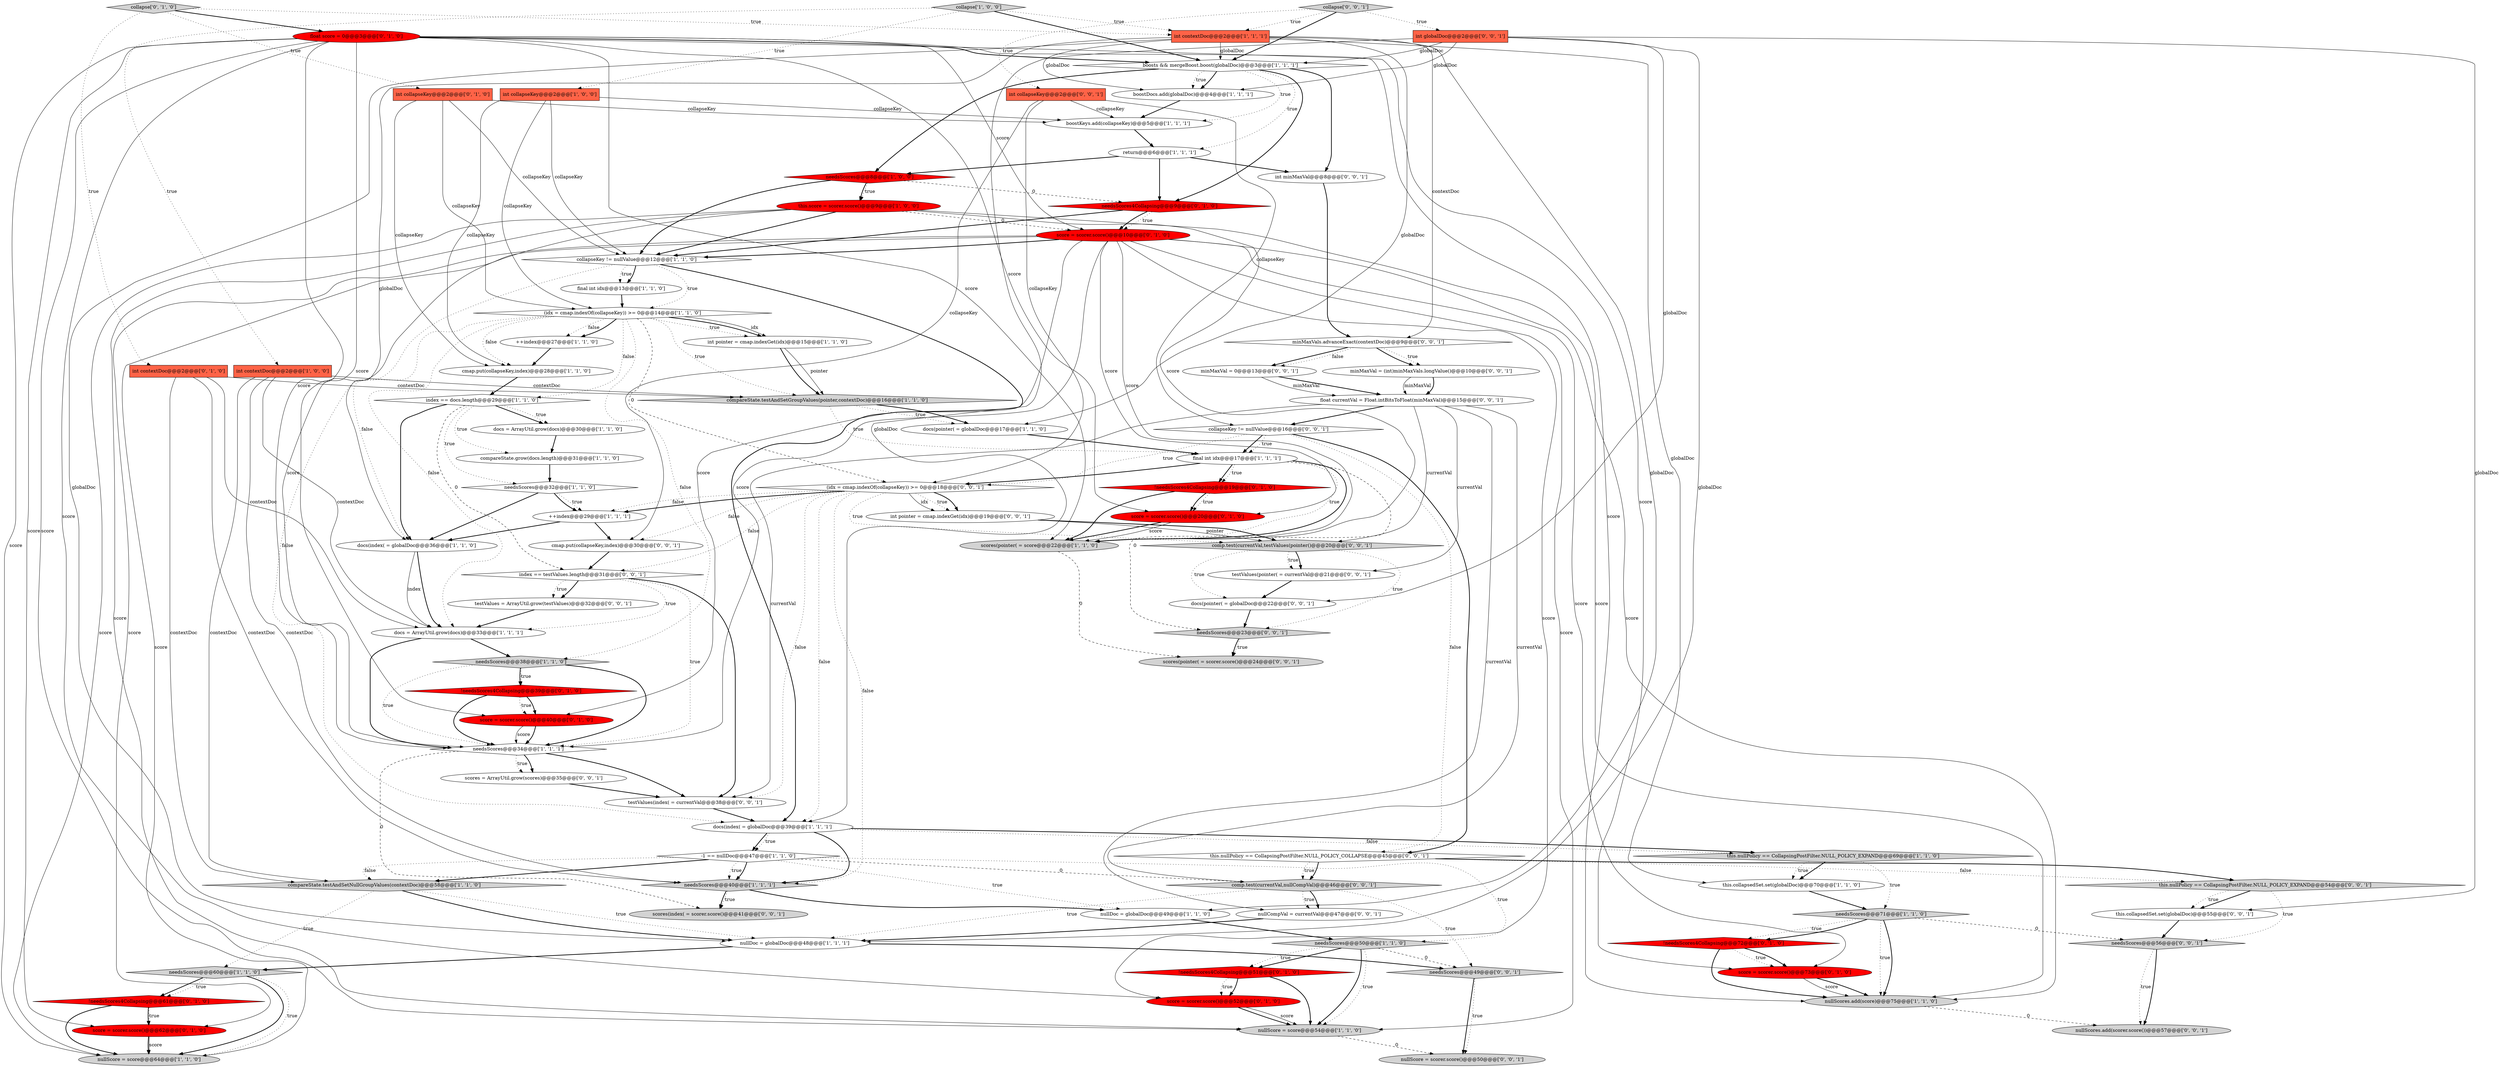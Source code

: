 digraph {
59 [style = filled, label = "needsScores@@@56@@@['0', '0', '1']", fillcolor = lightgray, shape = diamond image = "AAA0AAABBB3BBB"];
11 [style = filled, label = "(idx = cmap.indexOf(collapseKey)) >= 0@@@14@@@['1', '1', '0']", fillcolor = white, shape = diamond image = "AAA0AAABBB1BBB"];
3 [style = filled, label = "collapse['1', '0', '0']", fillcolor = lightgray, shape = diamond image = "AAA0AAABBB1BBB"];
84 [style = filled, label = "testValues(pointer( = currentVal@@@21@@@['0', '0', '1']", fillcolor = white, shape = ellipse image = "AAA0AAABBB3BBB"];
8 [style = filled, label = "nullScore = score@@@54@@@['1', '1', '0']", fillcolor = lightgray, shape = ellipse image = "AAA0AAABBB1BBB"];
71 [style = filled, label = "minMaxVals.advanceExact(contextDoc)@@@9@@@['0', '0', '1']", fillcolor = white, shape = diamond image = "AAA0AAABBB3BBB"];
73 [style = filled, label = "this.nullPolicy == CollapsingPostFilter.NULL_POLICY_COLLAPSE@@@45@@@['0', '0', '1']", fillcolor = white, shape = diamond image = "AAA0AAABBB3BBB"];
87 [style = filled, label = "int collapseKey@@@2@@@['0', '0', '1']", fillcolor = tomato, shape = box image = "AAA0AAABBB3BBB"];
77 [style = filled, label = "nullCompVal = currentVal@@@47@@@['0', '0', '1']", fillcolor = white, shape = ellipse image = "AAA0AAABBB3BBB"];
2 [style = filled, label = "nullScores.add(score)@@@75@@@['1', '1', '0']", fillcolor = lightgray, shape = ellipse image = "AAA0AAABBB1BBB"];
1 [style = filled, label = "needsScores@@@32@@@['1', '1', '0']", fillcolor = white, shape = diamond image = "AAA0AAABBB1BBB"];
76 [style = filled, label = "needsScores@@@23@@@['0', '0', '1']", fillcolor = lightgray, shape = diamond image = "AAA0AAABBB3BBB"];
32 [style = filled, label = "int contextDoc@@@2@@@['1', '0', '0']", fillcolor = tomato, shape = box image = "AAA0AAABBB1BBB"];
86 [style = filled, label = "int minMaxVal@@@8@@@['0', '0', '1']", fillcolor = white, shape = ellipse image = "AAA0AAABBB3BBB"];
82 [style = filled, label = "index == testValues.length@@@31@@@['0', '0', '1']", fillcolor = white, shape = diamond image = "AAA0AAABBB3BBB"];
16 [style = filled, label = "nullDoc = globalDoc@@@49@@@['1', '1', '0']", fillcolor = white, shape = ellipse image = "AAA0AAABBB1BBB"];
52 [style = filled, label = "score = scorer.score()@@@40@@@['0', '1', '0']", fillcolor = red, shape = ellipse image = "AAA1AAABBB2BBB"];
65 [style = filled, label = "minMaxVal = (int)minMaxVals.longValue()@@@10@@@['0', '0', '1']", fillcolor = white, shape = ellipse image = "AAA0AAABBB3BBB"];
60 [style = filled, label = "cmap.put(collapseKey,index)@@@30@@@['0', '0', '1']", fillcolor = white, shape = ellipse image = "AAA0AAABBB3BBB"];
61 [style = filled, label = "comp.test(currentVal,testValues(pointer()@@@20@@@['0', '0', '1']", fillcolor = lightgray, shape = diamond image = "AAA0AAABBB3BBB"];
21 [style = filled, label = "compareState.grow(docs.length)@@@31@@@['1', '1', '0']", fillcolor = white, shape = ellipse image = "AAA0AAABBB1BBB"];
29 [style = filled, label = "needsScores@@@60@@@['1', '1', '0']", fillcolor = lightgray, shape = diamond image = "AAA0AAABBB1BBB"];
9 [style = filled, label = "needsScores@@@34@@@['1', '1', '1']", fillcolor = white, shape = diamond image = "AAA0AAABBB1BBB"];
42 [style = filled, label = "nullScore = score@@@64@@@['1', '1', '0']", fillcolor = lightgray, shape = ellipse image = "AAA0AAABBB1BBB"];
51 [style = filled, label = "int collapseKey@@@2@@@['0', '1', '0']", fillcolor = tomato, shape = box image = "AAA0AAABBB2BBB"];
4 [style = filled, label = "int collapseKey@@@2@@@['1', '0', '0']", fillcolor = tomato, shape = box image = "AAA0AAABBB1BBB"];
28 [style = filled, label = "this.nullPolicy == CollapsingPostFilter.NULL_POLICY_EXPAND@@@69@@@['1', '1', '0']", fillcolor = lightgray, shape = diamond image = "AAA0AAABBB1BBB"];
45 [style = filled, label = "!needsScores4Collapsing@@@51@@@['0', '1', '0']", fillcolor = red, shape = diamond image = "AAA1AAABBB2BBB"];
12 [style = filled, label = "compareState.testAndSetGroupValues(pointer,contextDoc)@@@16@@@['1', '1', '0']", fillcolor = lightgray, shape = diamond image = "AAA0AAABBB1BBB"];
50 [style = filled, label = "!needsScores4Collapsing@@@72@@@['0', '1', '0']", fillcolor = red, shape = diamond image = "AAA1AAABBB2BBB"];
10 [style = filled, label = "final int idx@@@13@@@['1', '1', '0']", fillcolor = white, shape = ellipse image = "AAA0AAABBB1BBB"];
85 [style = filled, label = "(idx = cmap.indexOf(collapseKey)) >= 0@@@18@@@['0', '0', '1']", fillcolor = white, shape = diamond image = "AAA0AAABBB3BBB"];
24 [style = filled, label = "boosts && mergeBoost.boost(globalDoc)@@@3@@@['1', '1', '1']", fillcolor = white, shape = diamond image = "AAA0AAABBB1BBB"];
54 [style = filled, label = "float score = 0@@@3@@@['0', '1', '0']", fillcolor = red, shape = ellipse image = "AAA1AAABBB2BBB"];
6 [style = filled, label = "++index@@@27@@@['1', '1', '0']", fillcolor = white, shape = ellipse image = "AAA0AAABBB1BBB"];
17 [style = filled, label = "docs = ArrayUtil.grow(docs)@@@33@@@['1', '1', '1']", fillcolor = white, shape = ellipse image = "AAA0AAABBB1BBB"];
5 [style = filled, label = "this.collapsedSet.set(globalDoc)@@@70@@@['1', '1', '0']", fillcolor = white, shape = ellipse image = "AAA0AAABBB1BBB"];
72 [style = filled, label = "scores(pointer( = scorer.score()@@@24@@@['0', '0', '1']", fillcolor = lightgray, shape = ellipse image = "AAA0AAABBB3BBB"];
46 [style = filled, label = "!needsScores4Collapsing@@@39@@@['0', '1', '0']", fillcolor = red, shape = diamond image = "AAA1AAABBB2BBB"];
7 [style = filled, label = "docs = ArrayUtil.grow(docs)@@@30@@@['1', '1', '0']", fillcolor = white, shape = ellipse image = "AAA0AAABBB1BBB"];
43 [style = filled, label = "score = scorer.score()@@@52@@@['0', '1', '0']", fillcolor = red, shape = ellipse image = "AAA1AAABBB2BBB"];
56 [style = filled, label = "!needsScores4Collapsing@@@61@@@['0', '1', '0']", fillcolor = red, shape = diamond image = "AAA1AAABBB2BBB"];
37 [style = filled, label = "needsScores@@@38@@@['1', '1', '0']", fillcolor = lightgray, shape = diamond image = "AAA0AAABBB1BBB"];
75 [style = filled, label = "int pointer = cmap.indexGet(idx)@@@19@@@['0', '0', '1']", fillcolor = white, shape = ellipse image = "AAA0AAABBB3BBB"];
80 [style = filled, label = "comp.test(currentVal,nullCompVal)@@@46@@@['0', '0', '1']", fillcolor = lightgray, shape = diamond image = "AAA0AAABBB3BBB"];
88 [style = filled, label = "this.collapsedSet.set(globalDoc)@@@55@@@['0', '0', '1']", fillcolor = white, shape = ellipse image = "AAA0AAABBB3BBB"];
62 [style = filled, label = "int globalDoc@@@2@@@['0', '0', '1']", fillcolor = tomato, shape = box image = "AAA0AAABBB3BBB"];
81 [style = filled, label = "testValues(index( = currentVal@@@38@@@['0', '0', '1']", fillcolor = white, shape = ellipse image = "AAA0AAABBB3BBB"];
39 [style = filled, label = "docs(index( = globalDoc@@@39@@@['1', '1', '1']", fillcolor = white, shape = ellipse image = "AAA0AAABBB1BBB"];
64 [style = filled, label = "collapse['0', '0', '1']", fillcolor = lightgray, shape = diamond image = "AAA0AAABBB3BBB"];
36 [style = filled, label = "nullDoc = globalDoc@@@48@@@['1', '1', '1']", fillcolor = white, shape = ellipse image = "AAA0AAABBB1BBB"];
38 [style = filled, label = "scores(pointer( = score@@@22@@@['1', '1', '0']", fillcolor = lightgray, shape = ellipse image = "AAA0AAABBB1BBB"];
89 [style = filled, label = "nullScore = scorer.score()@@@50@@@['0', '0', '1']", fillcolor = lightgray, shape = ellipse image = "AAA0AAABBB3BBB"];
23 [style = filled, label = "docs(pointer( = globalDoc@@@17@@@['1', '1', '0']", fillcolor = white, shape = ellipse image = "AAA0AAABBB1BBB"];
57 [style = filled, label = "score = scorer.score()@@@10@@@['0', '1', '0']", fillcolor = red, shape = ellipse image = "AAA1AAABBB2BBB"];
20 [style = filled, label = "int pointer = cmap.indexGet(idx)@@@15@@@['1', '1', '0']", fillcolor = white, shape = ellipse image = "AAA0AAABBB1BBB"];
78 [style = filled, label = "collapseKey != nullValue@@@16@@@['0', '0', '1']", fillcolor = white, shape = diamond image = "AAA0AAABBB3BBB"];
14 [style = filled, label = "++index@@@29@@@['1', '1', '1']", fillcolor = white, shape = ellipse image = "AAA0AAABBB1BBB"];
70 [style = filled, label = "docs(pointer( = globalDoc@@@22@@@['0', '0', '1']", fillcolor = white, shape = ellipse image = "AAA0AAABBB3BBB"];
34 [style = filled, label = "needsScores@@@40@@@['1', '1', '1']", fillcolor = lightgray, shape = diamond image = "AAA0AAABBB1BBB"];
27 [style = filled, label = "index == docs.length@@@29@@@['1', '1', '0']", fillcolor = white, shape = diamond image = "AAA0AAABBB1BBB"];
67 [style = filled, label = "float currentVal = Float.intBitsToFloat(minMaxVal)@@@15@@@['0', '0', '1']", fillcolor = white, shape = ellipse image = "AAA0AAABBB3BBB"];
22 [style = filled, label = "needsScores@@@50@@@['1', '1', '0']", fillcolor = lightgray, shape = diamond image = "AAA0AAABBB1BBB"];
47 [style = filled, label = "int contextDoc@@@2@@@['0', '1', '0']", fillcolor = tomato, shape = box image = "AAA0AAABBB2BBB"];
15 [style = filled, label = "needsScores@@@8@@@['1', '0', '0']", fillcolor = red, shape = diamond image = "AAA1AAABBB1BBB"];
0 [style = filled, label = "needsScores@@@71@@@['1', '1', '0']", fillcolor = lightgray, shape = diamond image = "AAA0AAABBB1BBB"];
25 [style = filled, label = "final int idx@@@17@@@['1', '1', '1']", fillcolor = white, shape = ellipse image = "AAA0AAABBB1BBB"];
66 [style = filled, label = "testValues = ArrayUtil.grow(testValues)@@@32@@@['0', '0', '1']", fillcolor = white, shape = ellipse image = "AAA0AAABBB3BBB"];
83 [style = filled, label = "scores = ArrayUtil.grow(scores)@@@35@@@['0', '0', '1']", fillcolor = white, shape = ellipse image = "AAA0AAABBB3BBB"];
55 [style = filled, label = "!needsScores4Collapsing@@@19@@@['0', '1', '0']", fillcolor = red, shape = diamond image = "AAA1AAABBB2BBB"];
26 [style = filled, label = "boostKeys.add(collapseKey)@@@5@@@['1', '1', '1']", fillcolor = white, shape = ellipse image = "AAA0AAABBB1BBB"];
33 [style = filled, label = "-1 == nullDoc@@@47@@@['1', '1', '0']", fillcolor = white, shape = diamond image = "AAA0AAABBB1BBB"];
58 [style = filled, label = "score = scorer.score()@@@20@@@['0', '1', '0']", fillcolor = red, shape = ellipse image = "AAA1AAABBB2BBB"];
79 [style = filled, label = "minMaxVal = 0@@@13@@@['0', '0', '1']", fillcolor = white, shape = ellipse image = "AAA0AAABBB3BBB"];
41 [style = filled, label = "cmap.put(collapseKey,index)@@@28@@@['1', '1', '0']", fillcolor = white, shape = ellipse image = "AAA0AAABBB1BBB"];
30 [style = filled, label = "boostDocs.add(globalDoc)@@@4@@@['1', '1', '1']", fillcolor = white, shape = ellipse image = "AAA0AAABBB1BBB"];
35 [style = filled, label = "return@@@6@@@['1', '1', '1']", fillcolor = white, shape = ellipse image = "AAA0AAABBB1BBB"];
53 [style = filled, label = "score = scorer.score()@@@62@@@['0', '1', '0']", fillcolor = red, shape = ellipse image = "AAA1AAABBB2BBB"];
31 [style = filled, label = "docs(index( = globalDoc@@@36@@@['1', '1', '0']", fillcolor = white, shape = ellipse image = "AAA0AAABBB1BBB"];
13 [style = filled, label = "collapseKey != nullValue@@@12@@@['1', '1', '0']", fillcolor = white, shape = diamond image = "AAA0AAABBB1BBB"];
48 [style = filled, label = "score = scorer.score()@@@73@@@['0', '1', '0']", fillcolor = red, shape = ellipse image = "AAA1AAABBB2BBB"];
74 [style = filled, label = "scores(index( = scorer.score()@@@41@@@['0', '0', '1']", fillcolor = lightgray, shape = ellipse image = "AAA0AAABBB3BBB"];
18 [style = filled, label = "compareState.testAndSetNullGroupValues(contextDoc)@@@58@@@['1', '1', '0']", fillcolor = lightgray, shape = diamond image = "AAA0AAABBB1BBB"];
49 [style = filled, label = "collapse['0', '1', '0']", fillcolor = lightgray, shape = diamond image = "AAA0AAABBB2BBB"];
19 [style = filled, label = "this.score = scorer.score()@@@9@@@['1', '0', '0']", fillcolor = red, shape = ellipse image = "AAA1AAABBB1BBB"];
44 [style = filled, label = "needsScores4Collapsing@@@9@@@['0', '1', '0']", fillcolor = red, shape = diamond image = "AAA1AAABBB2BBB"];
40 [style = filled, label = "int contextDoc@@@2@@@['1', '1', '1']", fillcolor = tomato, shape = box image = "AAA0AAABBB1BBB"];
68 [style = filled, label = "needsScores@@@49@@@['0', '0', '1']", fillcolor = lightgray, shape = diamond image = "AAA0AAABBB3BBB"];
69 [style = filled, label = "this.nullPolicy == CollapsingPostFilter.NULL_POLICY_EXPAND@@@54@@@['0', '0', '1']", fillcolor = lightgray, shape = diamond image = "AAA0AAABBB3BBB"];
63 [style = filled, label = "nullScores.add(scorer.score())@@@57@@@['0', '0', '1']", fillcolor = lightgray, shape = ellipse image = "AAA0AAABBB3BBB"];
4->26 [style = solid, label="collapseKey"];
19->9 [style = solid, label="score"];
19->8 [style = solid, label="score"];
57->38 [style = solid, label="score"];
27->1 [style = dotted, label="true"];
65->67 [style = bold, label=""];
61->76 [style = dotted, label="true"];
47->12 [style = solid, label="contextDoc"];
3->24 [style = bold, label=""];
78->73 [style = dotted, label="false"];
36->29 [style = bold, label=""];
57->8 [style = solid, label="score"];
24->35 [style = dotted, label="true"];
73->80 [style = dotted, label="true"];
17->9 [style = bold, label=""];
67->81 [style = solid, label="currentVal"];
51->13 [style = solid, label="collapseKey"];
87->85 [style = solid, label="collapseKey"];
85->75 [style = solid, label="idx"];
11->12 [style = dotted, label="true"];
33->80 [style = dashed, label="0"];
50->2 [style = bold, label=""];
40->36 [style = solid, label="globalDoc"];
67->77 [style = solid, label="currentVal"];
29->56 [style = bold, label=""];
13->10 [style = dotted, label="true"];
3->40 [style = dotted, label="true"];
61->70 [style = dotted, label="true"];
34->74 [style = dotted, label="true"];
85->14 [style = bold, label=""];
0->59 [style = dashed, label="0"];
47->18 [style = solid, label="contextDoc"];
4->41 [style = solid, label="collapseKey"];
11->85 [style = dashed, label="0"];
54->52 [style = solid, label="score"];
24->30 [style = bold, label=""];
37->9 [style = bold, label=""];
32->12 [style = solid, label="contextDoc"];
85->81 [style = dotted, label="false"];
22->8 [style = bold, label=""];
85->14 [style = dotted, label="false"];
33->18 [style = dotted, label="false"];
32->18 [style = solid, label="contextDoc"];
87->26 [style = solid, label="collapseKey"];
80->77 [style = dotted, label="true"];
48->2 [style = solid, label="score"];
73->80 [style = bold, label=""];
45->43 [style = bold, label=""];
33->18 [style = bold, label=""];
20->12 [style = solid, label="pointer"];
51->11 [style = solid, label="collapseKey"];
49->40 [style = dotted, label="true"];
5->0 [style = bold, label=""];
40->23 [style = solid, label="globalDoc"];
85->34 [style = dotted, label="false"];
50->48 [style = dotted, label="true"];
9->74 [style = dashed, label="0"];
27->7 [style = bold, label=""];
21->1 [style = bold, label=""];
67->61 [style = solid, label="currentVal"];
26->35 [style = bold, label=""];
54->38 [style = solid, label="score"];
6->41 [style = bold, label=""];
43->8 [style = bold, label=""];
33->16 [style = dotted, label="true"];
84->70 [style = bold, label=""];
11->17 [style = dotted, label="false"];
38->72 [style = dashed, label="0"];
1->31 [style = bold, label=""];
71->65 [style = bold, label=""];
56->53 [style = bold, label=""];
43->8 [style = solid, label="score"];
45->43 [style = dotted, label="true"];
85->60 [style = dotted, label="false"];
85->75 [style = dotted, label="true"];
80->68 [style = dotted, label="true"];
10->11 [style = bold, label=""];
57->13 [style = bold, label=""];
23->25 [style = bold, label=""];
57->2 [style = solid, label="score"];
64->40 [style = dotted, label="true"];
15->13 [style = bold, label=""];
28->5 [style = bold, label=""];
40->24 [style = solid, label="globalDoc"];
12->23 [style = dotted, label="true"];
48->2 [style = bold, label=""];
35->44 [style = bold, label=""];
54->2 [style = solid, label="score"];
53->42 [style = solid, label="score"];
64->62 [style = dotted, label="true"];
52->9 [style = bold, label=""];
39->34 [style = bold, label=""];
77->36 [style = bold, label=""];
25->55 [style = bold, label=""];
71->79 [style = bold, label=""];
30->26 [style = bold, label=""];
24->44 [style = bold, label=""];
40->30 [style = solid, label="globalDoc"];
27->31 [style = bold, label=""];
57->48 [style = solid, label="score"];
55->38 [style = bold, label=""];
14->60 [style = bold, label=""];
27->21 [style = dotted, label="true"];
73->69 [style = bold, label=""];
75->61 [style = solid, label="pointer"];
17->37 [style = bold, label=""];
37->9 [style = dotted, label="true"];
75->61 [style = bold, label=""];
25->38 [style = dotted, label="true"];
82->66 [style = bold, label=""];
34->74 [style = bold, label=""];
31->17 [style = solid, label="index"];
32->17 [style = solid, label="contextDoc"];
37->46 [style = dotted, label="true"];
73->69 [style = dotted, label="false"];
65->67 [style = solid, label="minMaxVal"];
82->9 [style = dotted, label="true"];
49->51 [style = dotted, label="true"];
86->71 [style = bold, label=""];
49->47 [style = dotted, label="true"];
58->38 [style = solid, label="score"];
54->53 [style = solid, label="score"];
83->81 [style = bold, label=""];
78->85 [style = dotted, label="true"];
19->13 [style = bold, label=""];
37->46 [style = bold, label=""];
24->26 [style = dotted, label="true"];
82->66 [style = dotted, label="true"];
47->17 [style = solid, label="contextDoc"];
0->50 [style = dotted, label="true"];
69->88 [style = bold, label=""];
59->63 [style = bold, label=""];
9->83 [style = bold, label=""];
25->55 [style = dotted, label="true"];
78->73 [style = bold, label=""];
12->25 [style = dotted, label="true"];
57->9 [style = solid, label="score"];
87->60 [style = solid, label="collapseKey"];
62->36 [style = solid, label="globalDoc"];
49->54 [style = bold, label=""];
18->29 [style = dotted, label="true"];
25->38 [style = bold, label=""];
44->57 [style = bold, label=""];
78->25 [style = bold, label=""];
62->39 [style = solid, label="globalDoc"];
13->10 [style = bold, label=""];
11->37 [style = dotted, label="false"];
46->9 [style = bold, label=""];
55->58 [style = dotted, label="true"];
41->27 [style = bold, label=""];
22->45 [style = bold, label=""];
81->39 [style = bold, label=""];
35->15 [style = bold, label=""];
54->58 [style = solid, label="score"];
35->86 [style = bold, label=""];
61->84 [style = dotted, label="true"];
60->82 [style = bold, label=""];
18->36 [style = dotted, label="true"];
52->9 [style = solid, label="score"];
51->26 [style = solid, label="collapseKey"];
53->42 [style = bold, label=""];
69->88 [style = dotted, label="true"];
44->57 [style = dotted, label="true"];
57->58 [style = solid, label="score"];
24->30 [style = dotted, label="true"];
13->39 [style = bold, label=""];
70->76 [style = bold, label=""];
67->78 [style = bold, label=""];
50->48 [style = bold, label=""];
67->80 [style = solid, label="currentVal"];
15->19 [style = bold, label=""];
71->65 [style = dotted, label="true"];
8->89 [style = dashed, label="0"];
39->33 [style = bold, label=""];
19->2 [style = solid, label="score"];
39->28 [style = dotted, label="false"];
11->20 [style = dotted, label="true"];
58->38 [style = bold, label=""];
54->24 [style = bold, label=""];
13->39 [style = dotted, label="false"];
28->0 [style = dotted, label="true"];
25->76 [style = dashed, label="0"];
24->86 [style = bold, label=""];
85->82 [style = dotted, label="false"];
40->5 [style = solid, label="globalDoc"];
19->38 [style = solid, label="score"];
54->42 [style = solid, label="score"];
76->72 [style = dotted, label="true"];
34->16 [style = bold, label=""];
29->42 [style = bold, label=""];
11->6 [style = dotted, label="false"];
45->8 [style = bold, label=""];
14->31 [style = bold, label=""];
4->11 [style = solid, label="collapseKey"];
54->57 [style = solid, label="score"];
57->43 [style = solid, label="score"];
87->78 [style = solid, label="collapseKey"];
13->11 [style = dotted, label="true"];
79->67 [style = bold, label=""];
47->34 [style = solid, label="contextDoc"];
40->16 [style = solid, label="globalDoc"];
31->17 [style = bold, label=""];
78->25 [style = dotted, label="true"];
2->63 [style = dashed, label="0"];
57->52 [style = solid, label="score"];
62->88 [style = solid, label="globalDoc"];
19->42 [style = solid, label="score"];
46->52 [style = dotted, label="true"];
24->15 [style = bold, label=""];
67->84 [style = solid, label="currentVal"];
82->81 [style = bold, label=""];
11->20 [style = bold, label=""];
29->56 [style = dotted, label="true"];
85->39 [style = dotted, label="false"];
62->24 [style = solid, label="globalDoc"];
85->61 [style = dotted, label="true"];
79->67 [style = solid, label="minMaxVal"];
3->32 [style = dotted, label="true"];
61->84 [style = bold, label=""];
27->82 [style = dashed, label="0"];
57->53 [style = solid, label="score"];
25->85 [style = bold, label=""];
11->31 [style = dotted, label="false"];
19->57 [style = dashed, label="0"];
33->34 [style = dotted, label="true"];
54->8 [style = solid, label="score"];
69->59 [style = dotted, label="true"];
11->6 [style = bold, label=""];
0->2 [style = bold, label=""];
3->4 [style = dotted, label="true"];
4->13 [style = solid, label="collapseKey"];
15->44 [style = dashed, label="0"];
18->36 [style = bold, label=""];
40->31 [style = solid, label="globalDoc"];
54->48 [style = solid, label="score"];
62->70 [style = solid, label="globalDoc"];
11->27 [style = dotted, label="false"];
1->14 [style = dotted, label="true"];
82->17 [style = dotted, label="true"];
16->22 [style = bold, label=""];
68->89 [style = dotted, label="true"];
46->52 [style = bold, label=""];
85->75 [style = bold, label=""];
64->24 [style = bold, label=""];
32->34 [style = solid, label="contextDoc"];
22->45 [style = dotted, label="true"];
9->83 [style = dotted, label="true"];
39->28 [style = bold, label=""];
0->50 [style = bold, label=""];
56->42 [style = bold, label=""];
40->71 [style = solid, label="contextDoc"];
62->30 [style = solid, label="globalDoc"];
28->5 [style = dotted, label="true"];
36->68 [style = bold, label=""];
71->79 [style = dotted, label="false"];
76->72 [style = bold, label=""];
22->8 [style = dotted, label="true"];
51->41 [style = solid, label="collapseKey"];
66->17 [style = bold, label=""];
27->7 [style = dotted, label="true"];
54->43 [style = solid, label="score"];
22->68 [style = dashed, label="0"];
68->89 [style = bold, label=""];
15->19 [style = dotted, label="true"];
56->53 [style = dotted, label="true"];
20->12 [style = bold, label=""];
9->81 [style = bold, label=""];
59->63 [style = dotted, label="true"];
88->59 [style = bold, label=""];
7->21 [style = bold, label=""];
80->36 [style = dotted, label="true"];
29->42 [style = dotted, label="true"];
44->13 [style = bold, label=""];
80->77 [style = bold, label=""];
1->14 [style = bold, label=""];
12->23 [style = bold, label=""];
57->42 [style = solid, label="score"];
0->2 [style = dotted, label="true"];
54->9 [style = solid, label="score"];
33->22 [style = dotted, label="true"];
11->41 [style = dotted, label="false"];
33->34 [style = bold, label=""];
39->33 [style = dotted, label="true"];
55->58 [style = bold, label=""];
64->87 [style = dotted, label="true"];
11->20 [style = solid, label="idx"];
}
